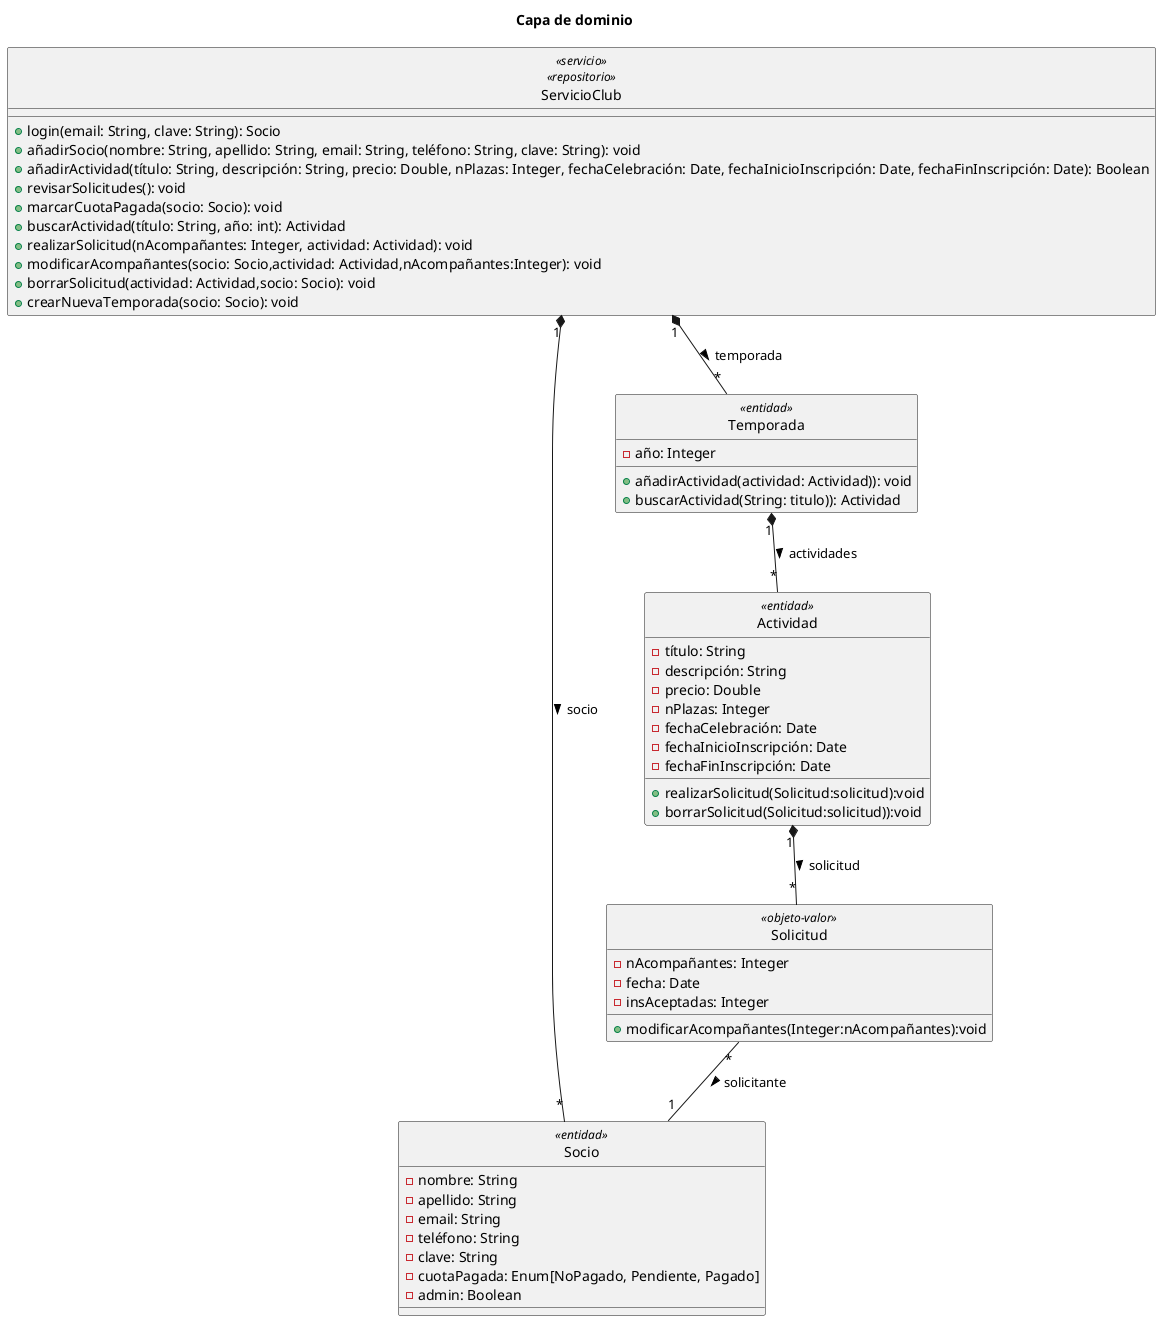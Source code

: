 @startuml
title "Capa de dominio"
hide circle
'skinparam classAttributeIconSize 0

class ServicioClub <<servicio>> <<repositorio>> {
    + login(email: String, clave: String): Socio
    + añadirSocio(nombre: String, apellido: String, email: String, teléfono: String, clave: String): void
    + añadirActividad(título: String, descripción: String, precio: Double, nPlazas: Integer, fechaCelebración: Date, fechaInicioInscripción: Date, fechaFinInscripción: Date): Boolean
    + revisarSolicitudes(): void
    + marcarCuotaPagada(socio: Socio): void
    + buscarActividad(título: String, año: int): Actividad
    + realizarSolicitud(nAcompañantes: Integer, actividad: Actividad): void
    + modificarAcompañantes(socio: Socio,actividad: Actividad,nAcompañantes:Integer): void
    + borrarSolicitud(actividad: Actividad,socio: Socio): void
    + crearNuevaTemporada(socio: Socio): void
}

class Socio <<entidad>> {
- nombre: String
- apellido: String
- email: String
- teléfono: String
- clave: String
- cuotaPagada: Enum[NoPagado, Pendiente, Pagado]
- admin: Boolean
}

class Actividad <<entidad>> {
- título: String
- descripción: String
- precio: Double
- nPlazas: Integer
- fechaCelebración: Date
- fechaInicioInscripción: Date
- fechaFinInscripción: Date
+ realizarSolicitud(Solicitud:solicitud):void
+ borrarSolicitud(Solicitud:solicitud)):void
}

class Solicitud <<objeto-valor>> {
- nAcompañantes: Integer
- fecha: Date
- insAceptadas: Integer
+ modificarAcompañantes(Integer:nAcompañantes):void
}

class Temporada <<entidad>> {
- año: Integer
    + añadirActividad(actividad: Actividad)): void
    + buscarActividad(String: titulo)): Actividad

}

Solicitud "*" -- "1" Socio : > solicitante
Actividad "1" *-- "*" Solicitud : > solicitud
Temporada "1" *-- "*" Actividad : > actividades
ServicioClub "1" *-- "*" Socio : > socio
ServicioClub "1" *-- "*" Temporada : > temporada

@enduml